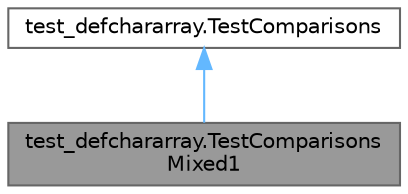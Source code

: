 digraph "test_defchararray.TestComparisonsMixed1"
{
 // LATEX_PDF_SIZE
  bgcolor="transparent";
  edge [fontname=Helvetica,fontsize=10,labelfontname=Helvetica,labelfontsize=10];
  node [fontname=Helvetica,fontsize=10,shape=box,height=0.2,width=0.4];
  Node1 [id="Node000001",label="test_defchararray.TestComparisons\lMixed1",height=0.2,width=0.4,color="gray40", fillcolor="grey60", style="filled", fontcolor="black",tooltip=" "];
  Node2 -> Node1 [id="edge2_Node000001_Node000002",dir="back",color="steelblue1",style="solid",tooltip=" "];
  Node2 [id="Node000002",label="test_defchararray.TestComparisons",height=0.2,width=0.4,color="gray40", fillcolor="white", style="filled",URL="$classtest__defchararray_1_1TestComparisons.html",tooltip=" "];
}
